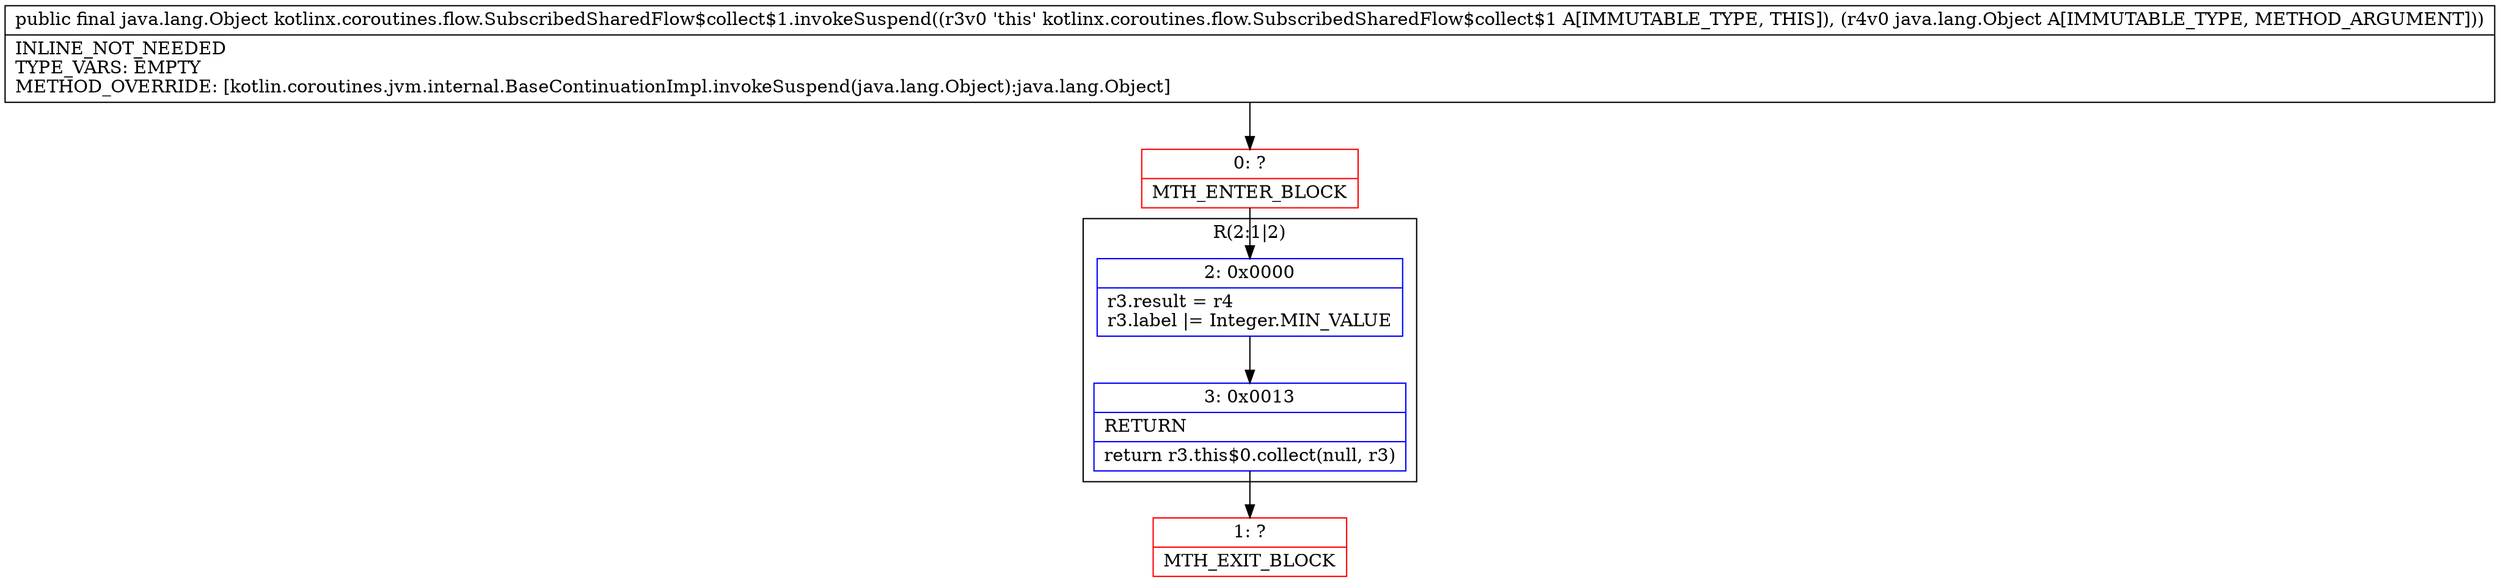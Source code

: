 digraph "CFG forkotlinx.coroutines.flow.SubscribedSharedFlow$collect$1.invokeSuspend(Ljava\/lang\/Object;)Ljava\/lang\/Object;" {
subgraph cluster_Region_1851494112 {
label = "R(2:1|2)";
node [shape=record,color=blue];
Node_2 [shape=record,label="{2\:\ 0x0000|r3.result = r4\lr3.label \|= Integer.MIN_VALUE\l}"];
Node_3 [shape=record,label="{3\:\ 0x0013|RETURN\l|return r3.this$0.collect(null, r3)\l}"];
}
Node_0 [shape=record,color=red,label="{0\:\ ?|MTH_ENTER_BLOCK\l}"];
Node_1 [shape=record,color=red,label="{1\:\ ?|MTH_EXIT_BLOCK\l}"];
MethodNode[shape=record,label="{public final java.lang.Object kotlinx.coroutines.flow.SubscribedSharedFlow$collect$1.invokeSuspend((r3v0 'this' kotlinx.coroutines.flow.SubscribedSharedFlow$collect$1 A[IMMUTABLE_TYPE, THIS]), (r4v0 java.lang.Object A[IMMUTABLE_TYPE, METHOD_ARGUMENT]))  | INLINE_NOT_NEEDED\lTYPE_VARS: EMPTY\lMETHOD_OVERRIDE: [kotlin.coroutines.jvm.internal.BaseContinuationImpl.invokeSuspend(java.lang.Object):java.lang.Object]\l}"];
MethodNode -> Node_0;Node_2 -> Node_3;
Node_3 -> Node_1;
Node_0 -> Node_2;
}

